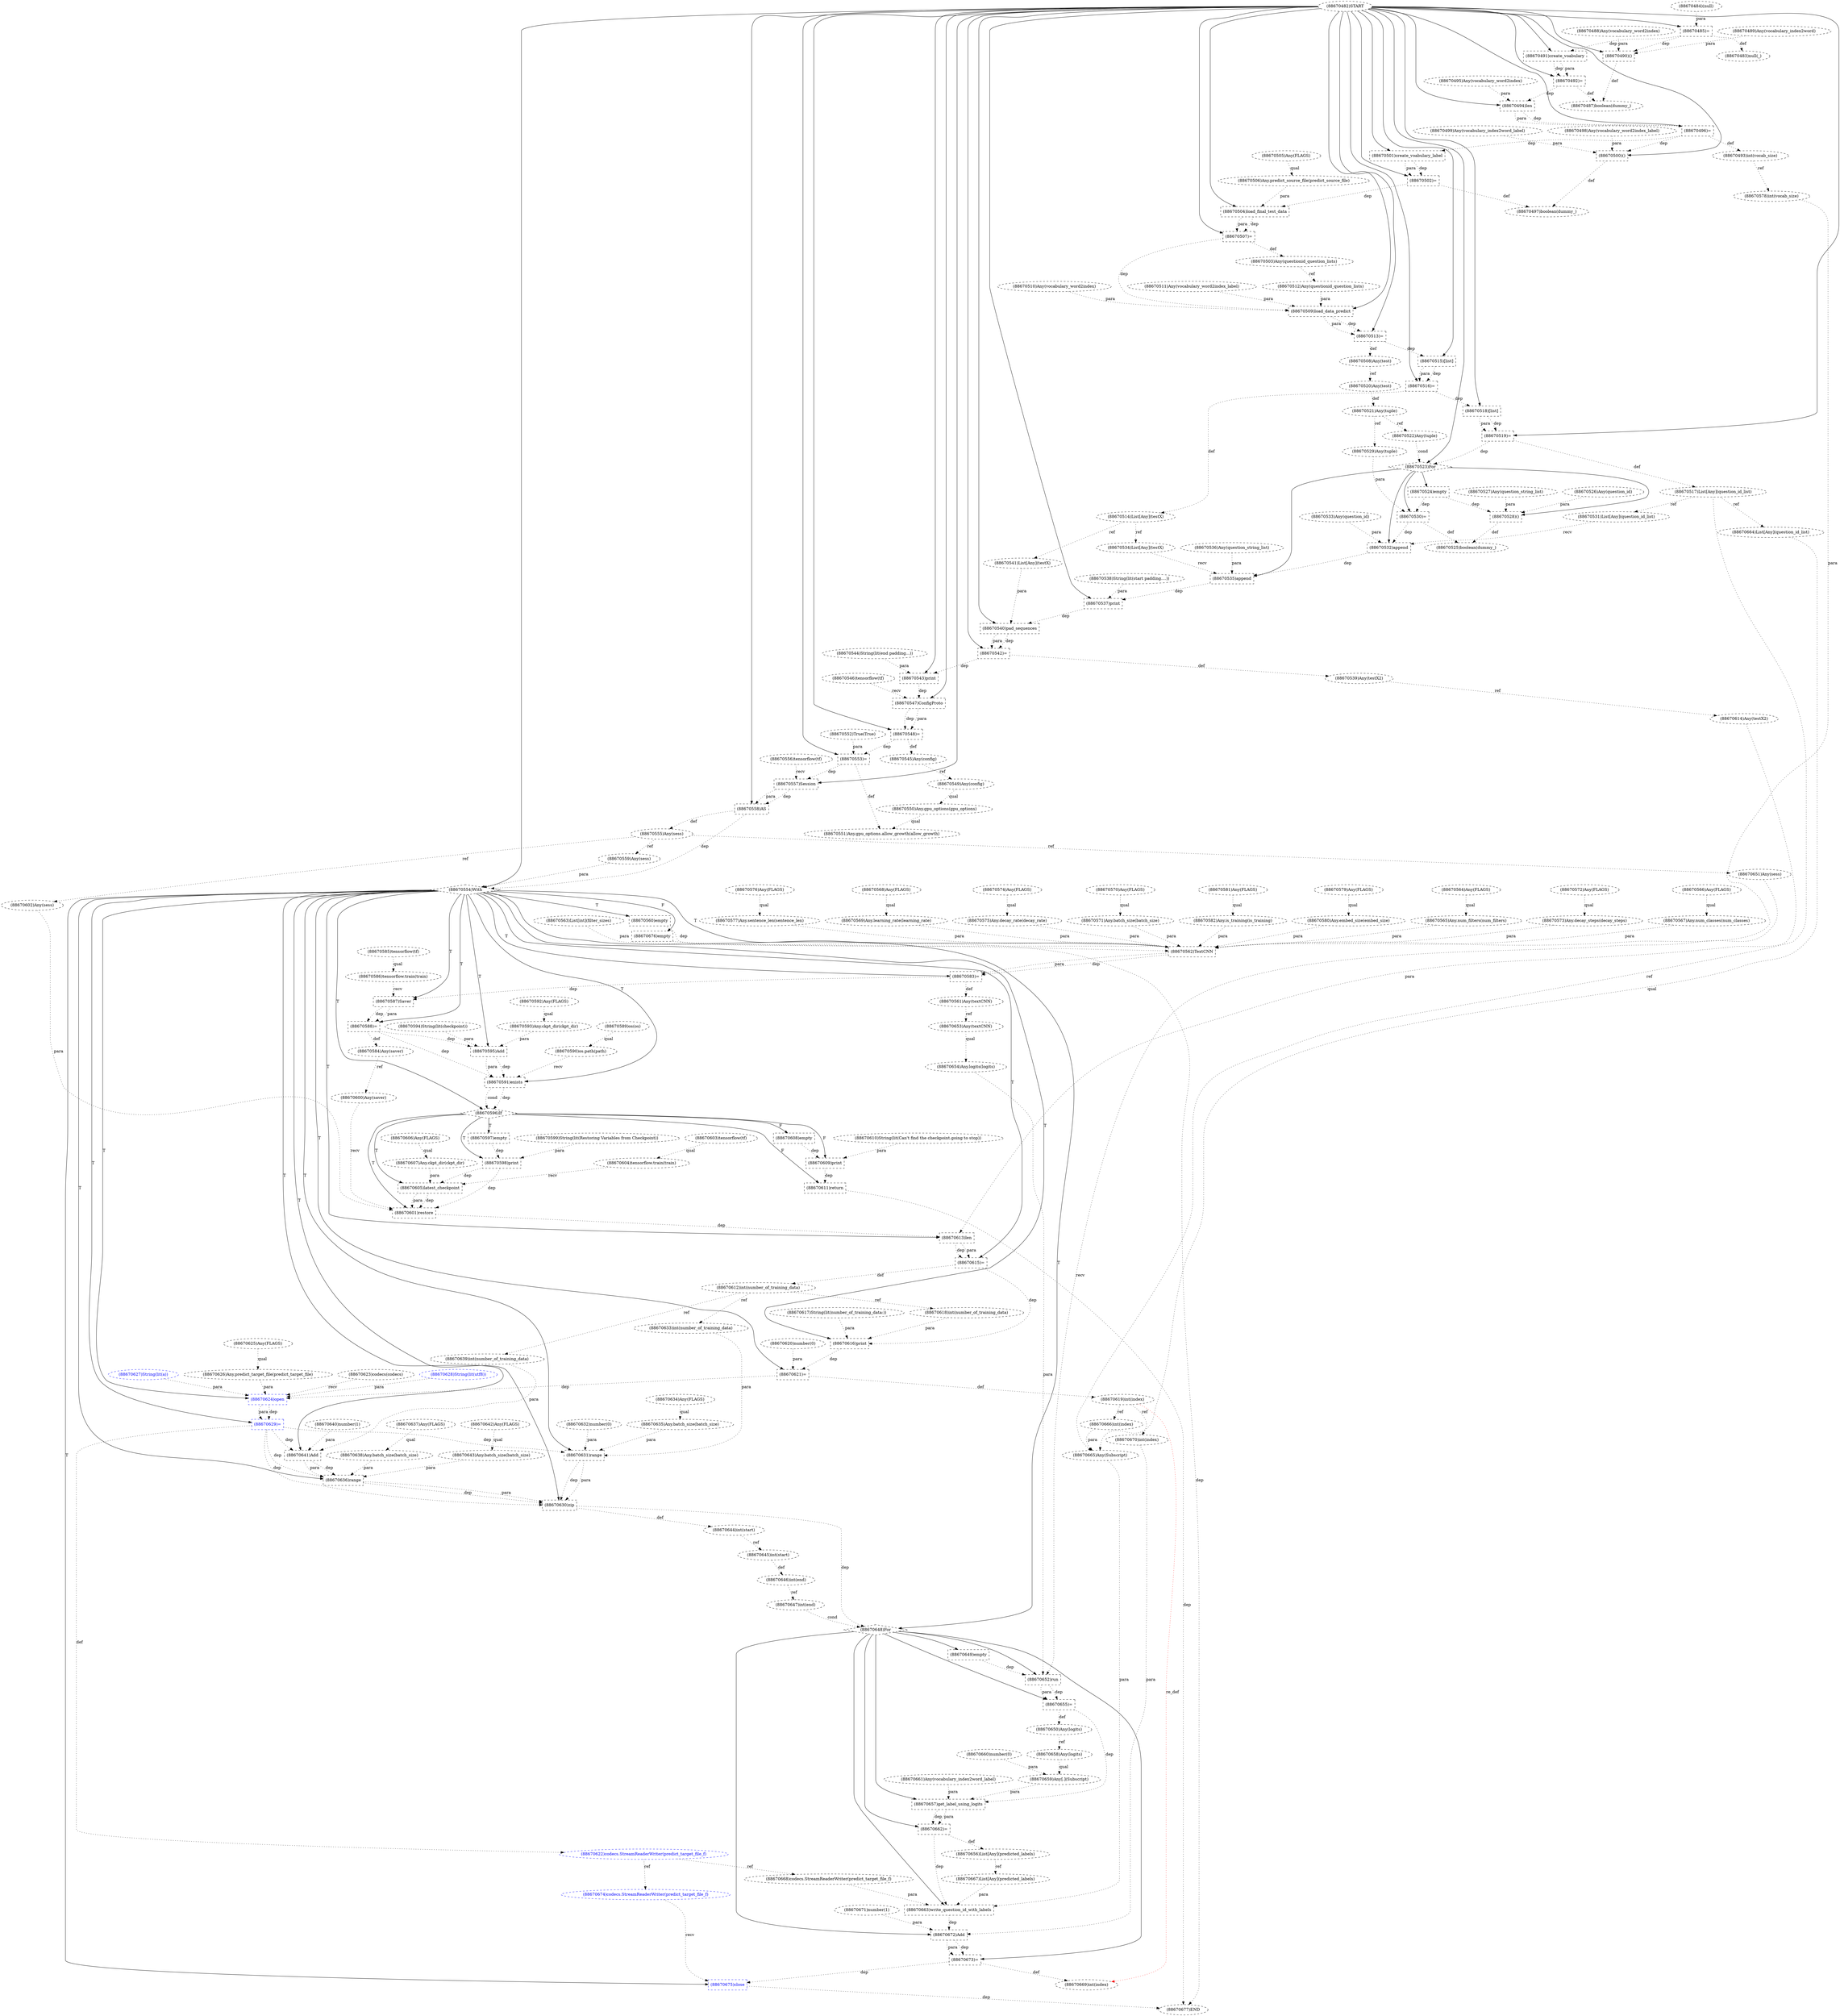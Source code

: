 digraph G {
1 [label="(88670607)Any.ckpt_dir(ckpt_dir)" shape=ellipse style=dashed]
2 [label="(88670666)int(index)" shape=ellipse style=dashed]
3 [label="(88670514)List[Any](testX)" shape=ellipse style=dashed]
4 [label="(88670510)Any(vocabulary_word2index)" shape=ellipse style=dashed]
5 [label="(88670670)int(index)" shape=ellipse style=dashed]
6 [label="(88670506)Any.predict_source_file(predict_source_file)" shape=ellipse style=dashed]
7 [label="(88670598)print" shape=box style=dashed]
8 [label="(88670584)Any(saver)" shape=ellipse style=dashed]
9 [label="(88670628)String(lit(utf8))" shape=ellipse style=dashed color=blue fontcolor=blue]
10 [label="(88670665)Any(Subscript)" shape=ellipse style=dashed]
11 [label="(88670633)int(number_of_training_data)" shape=ellipse style=dashed]
12 [label="(88670482)START" style=dashed]
13 [label="(88670552)True(True)" shape=ellipse style=dashed]
14 [label="(88670626)Any.predict_target_file(predict_target_file)" shape=ellipse style=dashed]
15 [label="(88670579)Any(FLAGS)" shape=ellipse style=dashed]
16 [label="(88670668)codecs.StreamReaderWriter(predict_target_file_f)" shape=ellipse style=dashed]
17 [label="(88670659)Any[.](Subscript)" shape=ellipse style=dashed]
18 [label="(88670495)Any(vocabulary_word2index)" shape=ellipse style=dashed]
19 [label="(88670550)Any.gpu_options(gpu_options)" shape=ellipse style=dashed]
20 [label="(88670497)boolean(dummy_)" shape=ellipse style=dashed]
21 [label="(88670644)int(start)" shape=ellipse style=dashed]
22 [label="(88670582)Any.is_training(is_training)" shape=ellipse style=dashed]
23 [label="(88670641)Add" shape=box style=dashed]
24 [label="(88670595)Add" shape=box style=dashed]
25 [label="(88670623)codecs(codecs)" shape=ellipse style=dashed]
26 [label="(88670489)Any(vocabulary_index2word)" shape=ellipse style=dashed]
27 [label="(88670669)int(index)" shape=ellipse style=dashed]
28 [label="(88670594)String(lit(checkpoint))" shape=ellipse style=dashed]
29 [label="(88670501)create_voabulary_label" shape=box style=dashed]
30 [label="(88670511)Any(vocabulary_word2index_label)" shape=ellipse style=dashed]
31 [label="(88670518)[list]" shape=box style=dashed]
32 [label="(88670615)=" shape=box style=dashed]
33 [label="(88670661)Any(vocabulary_index2word_label)" shape=ellipse style=dashed]
34 [label="(88670663)write_question_id_with_labels" shape=box style=dashed]
35 [label="(88670560)empty" shape=box style=dashed]
36 [label="(88670629)=" shape=box style=dashed color=blue fontcolor=blue]
37 [label="(88670648)For" shape=diamond style=dashed]
38 [label="(88670499)Any(vocabulary_index2word_label)" shape=ellipse style=dashed]
39 [label="(88670535)append" shape=box style=dashed]
40 [label="(88670583)=" shape=box style=dashed]
41 [label="(88670592)Any(FLAGS)" shape=ellipse style=dashed]
42 [label="(88670545)Any(config)" shape=ellipse style=dashed]
43 [label="(88670634)Any(FLAGS)" shape=ellipse style=dashed]
44 [label="(88670540)pad_sequences" shape=box style=dashed]
45 [label="(88670621)=" shape=box style=dashed]
46 [label="(88670638)Any.batch_size(batch_size)" shape=ellipse style=dashed]
47 [label="(88670577)Any.sentence_len(sentence_len)" shape=ellipse style=dashed]
48 [label="(88670537)print" shape=box style=dashed]
49 [label="(88670589)os(os)" shape=ellipse style=dashed]
50 [label="(88670599)String(lit(Restoring Variables from Checkpoint))" shape=ellipse style=dashed]
51 [label="(88670653)Any(textCNN)" shape=ellipse style=dashed]
52 [label="(88670569)Any.learning_rate(learning_rate)" shape=ellipse style=dashed]
53 [label="(88670627)String(lit(a))" shape=ellipse style=dashed color=blue fontcolor=blue]
54 [label="(88670575)Any.decay_rate(decay_rate)" shape=ellipse style=dashed]
55 [label="(88670612)int(number_of_training_data)" shape=ellipse style=dashed]
56 [label="(88670651)Any(sess)" shape=ellipse style=dashed]
57 [label="(88670530)=" shape=box style=dashed]
58 [label="(88670614)Any(testX2)" shape=ellipse style=dashed]
59 [label="(88670671)number(1)" shape=ellipse style=dashed]
60 [label="(88670524)empty" shape=box style=dashed]
61 [label="(88670541)List[Any](testX)" shape=ellipse style=dashed]
62 [label="(88670654)Any.logits(logits)" shape=ellipse style=dashed]
63 [label="(88670636)range" shape=box style=dashed]
64 [label="(88670515)[list]" shape=box style=dashed]
65 [label="(88670557)Session" shape=box style=dashed]
66 [label="(88670520)Any(test)" shape=ellipse style=dashed]
67 [label="(88670602)Any(sess)" shape=ellipse style=dashed]
68 [label="(88670528)()" shape=box style=dashed]
69 [label="(88670505)Any(FLAGS)" shape=ellipse style=dashed]
70 [label="(88670556)tensorflow(tf)" shape=ellipse style=dashed]
71 [label="(88670676)empty" shape=box style=dashed]
72 [label="(88670494)len" shape=box style=dashed]
73 [label="(88670570)Any(FLAGS)" shape=ellipse style=dashed]
74 [label="(88670571)Any.batch_size(batch_size)" shape=ellipse style=dashed]
75 [label="(88670493)int(vocab_size)" shape=ellipse style=dashed]
76 [label="(88670548)=" shape=box style=dashed]
77 [label="(88670503)Any(questionid_question_lists)" shape=ellipse style=dashed]
78 [label="(88670544)String(lit(end padding...))" shape=ellipse style=dashed]
79 [label="(88670564)Any(FLAGS)" shape=ellipse style=dashed]
80 [label="(88670625)Any(FLAGS)" shape=ellipse style=dashed]
81 [label="(88670521)Any(tuple)" shape=ellipse style=dashed]
82 [label="(88670640)number(1)" shape=ellipse style=dashed]
83 [label="(88670658)Any(logits)" shape=ellipse style=dashed]
84 [label="(88670650)Any(logits)" shape=ellipse style=dashed]
85 [label="(88670591)exists" shape=box style=dashed]
86 [label="(88670561)Any(textCNN)" shape=ellipse style=dashed]
87 [label="(88670655)=" shape=box style=dashed]
88 [label="(88670578)int(vocab_size)" shape=ellipse style=dashed]
89 [label="(88670488)Any(vocabulary_word2index)" shape=ellipse style=dashed]
90 [label="(88670652)run" shape=box style=dashed]
91 [label="(88670559)Any(sess)" shape=ellipse style=dashed]
92 [label="(88670563)List[int](filter_sizes)" shape=ellipse style=dashed]
93 [label="(88670632)number(0)" shape=ellipse style=dashed]
94 [label="(88670576)Any(FLAGS)" shape=ellipse style=dashed]
95 [label="(88670549)Any(config)" shape=ellipse style=dashed]
96 [label="(88670593)Any.ckpt_dir(ckpt_dir)" shape=ellipse style=dashed]
97 [label="(88670675)close" shape=box style=dashed color=blue fontcolor=blue]
98 [label="(88670483)null(_)" shape=ellipse style=dashed]
99 [label="(88670639)int(number_of_training_data)" shape=ellipse style=dashed]
100 [label="(88670630)zip" shape=box style=dashed]
101 [label="(88670580)Any.embed_size(embed_size)" shape=ellipse style=dashed]
102 [label="(88670677)END" style=dashed]
103 [label="(88670672)Add" shape=box style=dashed]
104 [label="(88670568)Any(FLAGS)" shape=ellipse style=dashed]
105 [label="(88670484)(null)" shape=ellipse style=dashed]
106 [label="(88670596)If" shape=diamond style=dashed]
107 [label="(88670662)=" shape=box style=dashed]
108 [label="(88670565)Any.num_filters(num_filters)" shape=ellipse style=dashed]
109 [label="(88670574)Any(FLAGS)" shape=ellipse style=dashed]
110 [label="(88670492)=" shape=box style=dashed]
111 [label="(88670498)Any(vocabulary_word2index_label)" shape=ellipse style=dashed]
112 [label="(88670531)List[Any](question_id_list)" shape=ellipse style=dashed]
113 [label="(88670485)=" shape=box style=dashed]
114 [label="(88670523)For" shape=diamond style=dashed]
115 [label="(88670587)Saver" shape=box style=dashed]
116 [label="(88670525)boolean(dummy_)" shape=ellipse style=dashed]
117 [label="(88670547)ConfigProto" shape=box style=dashed]
118 [label="(88670573)Any.decay_steps(decay_steps)" shape=ellipse style=dashed]
119 [label="(88670562)TextCNN" shape=box style=dashed]
120 [label="(88670558)AS" shape=box style=dashed]
121 [label="(88670603)tensorflow(tf)" shape=ellipse style=dashed]
122 [label="(88670673)=" shape=box style=dashed]
123 [label="(88670611)return" shape=box style=dashed]
124 [label="(88670645)int(start)" shape=ellipse style=dashed]
125 [label="(88670539)Any(testX2)" shape=ellipse style=dashed]
126 [label="(88670646)int(end)" shape=ellipse style=dashed]
127 [label="(88670534)List[Any](testX)" shape=ellipse style=dashed]
128 [label="(88670496)=" shape=box style=dashed]
129 [label="(88670529)Any(tuple)" shape=ellipse style=dashed]
130 [label="(88670610)String(lit(Can't find the checkpoint.going to stop))" shape=ellipse style=dashed]
131 [label="(88670554)With" shape=diamond style=dashed]
132 [label="(88670509)load_data_predict" shape=box style=dashed]
133 [label="(88670527)Any(question_string_list)" shape=ellipse style=dashed]
134 [label="(88670642)Any(FLAGS)" shape=ellipse style=dashed]
135 [label="(88670647)int(end)" shape=ellipse style=dashed]
136 [label="(88670667)List[Any](predicted_labels)" shape=ellipse style=dashed]
137 [label="(88670542)=" shape=box style=dashed]
138 [label="(88670517)List[Any](question_id_list)" shape=ellipse style=dashed]
139 [label="(88670585)tensorflow(tf)" shape=ellipse style=dashed]
140 [label="(88670657)get_label_using_logits" shape=box style=dashed]
141 [label="(88670601)restore" shape=box style=dashed]
142 [label="(88670487)boolean(dummy_)" shape=ellipse style=dashed]
143 [label="(88670600)Any(saver)" shape=ellipse style=dashed]
144 [label="(88670618)int(number_of_training_data)" shape=ellipse style=dashed]
145 [label="(88670551)Any.gpu_options.allow_growth(allow_growth)" shape=ellipse style=dashed]
146 [label="(88670631)range" shape=box style=dashed]
147 [label="(88670491)create_voabulary" shape=box style=dashed]
148 [label="(88670532)append" shape=box style=dashed]
149 [label="(88670619)int(index)" shape=ellipse style=dashed]
150 [label="(88670635)Any.batch_size(batch_size)" shape=ellipse style=dashed]
151 [label="(88670606)Any(FLAGS)" shape=ellipse style=dashed]
152 [label="(88670512)Any(questionid_question_lists)" shape=ellipse style=dashed]
153 [label="(88670605)latest_checkpoint" shape=box style=dashed]
154 [label="(88670519)=" shape=box style=dashed]
155 [label="(88670608)empty" shape=box style=dashed]
156 [label="(88670508)Any(test)" shape=ellipse style=dashed]
157 [label="(88670546)tensorflow(tf)" shape=ellipse style=dashed]
158 [label="(88670643)Any.batch_size(batch_size)" shape=ellipse style=dashed]
159 [label="(88670490)()" shape=box style=dashed]
160 [label="(88670617)String(lit(number_of_training_data:))" shape=ellipse style=dashed]
161 [label="(88670555)Any(sess)" shape=ellipse style=dashed]
162 [label="(88670604)tensorflow.train(train)" shape=ellipse style=dashed]
163 [label="(88670664)List[Any](question_id_list)" shape=ellipse style=dashed]
164 [label="(88670533)Any(question_id)" shape=ellipse style=dashed]
165 [label="(88670522)Any(tuple)" shape=ellipse style=dashed]
166 [label="(88670572)Any(FLAGS)" shape=ellipse style=dashed]
167 [label="(88670660)number(0)" shape=ellipse style=dashed]
168 [label="(88670516)=" shape=box style=dashed]
169 [label="(88670538)String(lit(start padding....))" shape=ellipse style=dashed]
170 [label="(88670553)=" shape=box style=dashed]
171 [label="(88670609)print" shape=box style=dashed]
172 [label="(88670567)Any.num_classes(num_classes)" shape=ellipse style=dashed]
173 [label="(88670566)Any(FLAGS)" shape=ellipse style=dashed]
174 [label="(88670637)Any(FLAGS)" shape=ellipse style=dashed]
175 [label="(88670616)print" shape=box style=dashed]
176 [label="(88670597)empty" shape=box style=dashed]
177 [label="(88670624)open" shape=box style=dashed color=blue fontcolor=blue]
178 [label="(88670543)print" shape=box style=dashed]
179 [label="(88670526)Any(question_id)" shape=ellipse style=dashed]
180 [label="(88670622)codecs.StreamReaderWriter(predict_target_file_f)" shape=ellipse style=dashed color=blue fontcolor=blue]
181 [label="(88670536)Any(question_string_list)" shape=ellipse style=dashed]
182 [label="(88670500)()" shape=box style=dashed]
183 [label="(88670504)load_final_test_data" shape=box style=dashed]
184 [label="(88670502)=" shape=box style=dashed]
185 [label="(88670649)empty" shape=box style=dashed]
186 [label="(88670581)Any(FLAGS)" shape=ellipse style=dashed]
187 [label="(88670674)codecs.StreamReaderWriter(predict_target_file_f)" shape=ellipse style=dashed color=blue fontcolor=blue]
188 [label="(88670590)os.path(path)" shape=ellipse style=dashed]
189 [label="(88670620)number(0)" shape=ellipse style=dashed]
190 [label="(88670588)=" shape=box style=dashed]
191 [label="(88670656)List[Any](predicted_labels)" shape=ellipse style=dashed]
192 [label="(88670586)tensorflow.train(train)" shape=ellipse style=dashed]
193 [label="(88670613)len" shape=box style=dashed]
194 [label="(88670507)=" shape=box style=dashed]
195 [label="(88670513)=" shape=box style=dashed]
151 -> 1 [label="qual" style=dotted];
149 -> 2 [label="ref" style=dotted];
168 -> 3 [label="def" style=dotted];
149 -> 5 [label="ref" style=dotted];
69 -> 6 [label="qual" style=dotted];
106 -> 7 [label="T"];
50 -> 7 [label="para" style=dotted];
176 -> 7 [label="dep" style=dotted];
190 -> 8 [label="def" style=dotted];
163 -> 10 [label="qual" style=dotted];
2 -> 10 [label="para" style=dotted];
138 -> 10 [label="ref" style=dotted];
55 -> 11 [label="ref" style=dotted];
80 -> 14 [label="qual" style=dotted];
180 -> 16 [label="ref" style=dotted];
83 -> 17 [label="qual" style=dotted];
167 -> 17 [label="para" style=dotted];
95 -> 19 [label="qual" style=dotted];
182 -> 20 [label="def" style=dotted];
184 -> 20 [label="def" style=dotted];
100 -> 21 [label="def" style=dotted];
186 -> 22 [label="qual" style=dotted];
131 -> 23 [label="T"];
99 -> 23 [label="para" style=dotted];
82 -> 23 [label="para" style=dotted];
36 -> 23 [label="dep" style=dotted];
131 -> 24 [label="T"];
96 -> 24 [label="para" style=dotted];
28 -> 24 [label="para" style=dotted];
190 -> 24 [label="dep" style=dotted];
122 -> 27 [label="def" style=dotted];
149 -> 27 [label="re_def" style=dotted color=red];
12 -> 29 [label="" style=solid];
128 -> 29 [label="dep" style=dotted];
12 -> 31 [label="" style=solid];
168 -> 31 [label="dep" style=dotted];
131 -> 32 [label="T"];
193 -> 32 [label="dep" style=dotted];
193 -> 32 [label="para" style=dotted];
37 -> 34 [label="" style=solid];
10 -> 34 [label="para" style=dotted];
136 -> 34 [label="para" style=dotted];
16 -> 34 [label="para" style=dotted];
107 -> 34 [label="dep" style=dotted];
131 -> 35 [label="T"];
131 -> 36 [label="T"];
177 -> 36 [label="dep" style=dotted];
177 -> 36 [label="para" style=dotted];
131 -> 37 [label="T"];
100 -> 37 [label="dep" style=dotted];
135 -> 37 [label="cond" style=dotted];
114 -> 39 [label="" style=solid];
127 -> 39 [label="recv" style=dotted];
181 -> 39 [label="para" style=dotted];
148 -> 39 [label="dep" style=dotted];
131 -> 40 [label="T"];
119 -> 40 [label="dep" style=dotted];
119 -> 40 [label="para" style=dotted];
76 -> 42 [label="def" style=dotted];
12 -> 44 [label="" style=solid];
61 -> 44 [label="para" style=dotted];
48 -> 44 [label="dep" style=dotted];
131 -> 45 [label="T"];
189 -> 45 [label="para" style=dotted];
175 -> 45 [label="dep" style=dotted];
174 -> 46 [label="qual" style=dotted];
94 -> 47 [label="qual" style=dotted];
12 -> 48 [label="" style=solid];
169 -> 48 [label="para" style=dotted];
39 -> 48 [label="dep" style=dotted];
86 -> 51 [label="ref" style=dotted];
104 -> 52 [label="qual" style=dotted];
109 -> 54 [label="qual" style=dotted];
32 -> 55 [label="def" style=dotted];
161 -> 56 [label="ref" style=dotted];
114 -> 57 [label="" style=solid];
129 -> 57 [label="para" style=dotted];
60 -> 57 [label="dep" style=dotted];
125 -> 58 [label="ref" style=dotted];
114 -> 60 [label="" style=solid];
3 -> 61 [label="ref" style=dotted];
51 -> 62 [label="qual" style=dotted];
131 -> 63 [label="T"];
46 -> 63 [label="para" style=dotted];
23 -> 63 [label="dep" style=dotted];
23 -> 63 [label="para" style=dotted];
158 -> 63 [label="para" style=dotted];
36 -> 63 [label="dep" style=dotted];
12 -> 64 [label="" style=solid];
195 -> 64 [label="dep" style=dotted];
12 -> 65 [label="" style=solid];
70 -> 65 [label="recv" style=dotted];
170 -> 65 [label="dep" style=dotted];
156 -> 66 [label="ref" style=dotted];
161 -> 67 [label="ref" style=dotted];
114 -> 68 [label="" style=solid];
179 -> 68 [label="para" style=dotted];
133 -> 68 [label="para" style=dotted];
60 -> 68 [label="dep" style=dotted];
131 -> 71 [label="F"];
12 -> 72 [label="" style=solid];
18 -> 72 [label="para" style=dotted];
110 -> 72 [label="dep" style=dotted];
73 -> 74 [label="qual" style=dotted];
128 -> 75 [label="def" style=dotted];
12 -> 76 [label="" style=solid];
117 -> 76 [label="dep" style=dotted];
117 -> 76 [label="para" style=dotted];
194 -> 77 [label="def" style=dotted];
66 -> 81 [label="def" style=dotted];
84 -> 83 [label="ref" style=dotted];
87 -> 84 [label="def" style=dotted];
131 -> 85 [label="T"];
188 -> 85 [label="recv" style=dotted];
24 -> 85 [label="dep" style=dotted];
24 -> 85 [label="para" style=dotted];
190 -> 85 [label="dep" style=dotted];
40 -> 86 [label="def" style=dotted];
37 -> 87 [label="" style=solid];
90 -> 87 [label="dep" style=dotted];
90 -> 87 [label="para" style=dotted];
75 -> 88 [label="ref" style=dotted];
37 -> 90 [label="" style=solid];
56 -> 90 [label="recv" style=dotted];
62 -> 90 [label="para" style=dotted];
185 -> 90 [label="dep" style=dotted];
161 -> 91 [label="ref" style=dotted];
42 -> 95 [label="ref" style=dotted];
41 -> 96 [label="qual" style=dotted];
131 -> 97 [label="T"];
187 -> 97 [label="recv" style=dotted];
122 -> 97 [label="dep" style=dotted];
113 -> 98 [label="def" style=dotted];
55 -> 99 [label="ref" style=dotted];
131 -> 100 [label="T"];
146 -> 100 [label="dep" style=dotted];
146 -> 100 [label="para" style=dotted];
63 -> 100 [label="dep" style=dotted];
63 -> 100 [label="para" style=dotted];
36 -> 100 [label="dep" style=dotted];
15 -> 101 [label="qual" style=dotted];
123 -> 102 [label="dep" style=dotted];
97 -> 102 [label="dep" style=dotted];
71 -> 102 [label="dep" style=dotted];
37 -> 103 [label="" style=solid];
5 -> 103 [label="para" style=dotted];
59 -> 103 [label="para" style=dotted];
34 -> 103 [label="dep" style=dotted];
131 -> 106 [label="T"];
85 -> 106 [label="dep" style=dotted];
85 -> 106 [label="cond" style=dotted];
37 -> 107 [label="" style=solid];
140 -> 107 [label="dep" style=dotted];
140 -> 107 [label="para" style=dotted];
79 -> 108 [label="qual" style=dotted];
12 -> 110 [label="" style=solid];
147 -> 110 [label="dep" style=dotted];
147 -> 110 [label="para" style=dotted];
138 -> 112 [label="ref" style=dotted];
12 -> 113 [label="" style=solid];
105 -> 113 [label="para" style=dotted];
12 -> 114 [label="" style=solid];
165 -> 114 [label="cond" style=dotted];
154 -> 114 [label="dep" style=dotted];
131 -> 115 [label="T"];
192 -> 115 [label="recv" style=dotted];
40 -> 115 [label="dep" style=dotted];
68 -> 116 [label="def" style=dotted];
57 -> 116 [label="def" style=dotted];
12 -> 117 [label="" style=solid];
157 -> 117 [label="recv" style=dotted];
178 -> 117 [label="dep" style=dotted];
166 -> 118 [label="qual" style=dotted];
131 -> 119 [label="T"];
92 -> 119 [label="para" style=dotted];
108 -> 119 [label="para" style=dotted];
172 -> 119 [label="para" style=dotted];
52 -> 119 [label="para" style=dotted];
74 -> 119 [label="para" style=dotted];
118 -> 119 [label="para" style=dotted];
54 -> 119 [label="para" style=dotted];
47 -> 119 [label="para" style=dotted];
88 -> 119 [label="para" style=dotted];
101 -> 119 [label="para" style=dotted];
22 -> 119 [label="para" style=dotted];
35 -> 119 [label="dep" style=dotted];
12 -> 120 [label="" style=solid];
65 -> 120 [label="dep" style=dotted];
65 -> 120 [label="para" style=dotted];
37 -> 122 [label="" style=solid];
103 -> 122 [label="dep" style=dotted];
103 -> 122 [label="para" style=dotted];
106 -> 123 [label="F"];
171 -> 123 [label="dep" style=dotted];
21 -> 124 [label="ref" style=dotted];
137 -> 125 [label="def" style=dotted];
124 -> 126 [label="def" style=dotted];
3 -> 127 [label="ref" style=dotted];
12 -> 128 [label="" style=solid];
72 -> 128 [label="dep" style=dotted];
72 -> 128 [label="para" style=dotted];
81 -> 129 [label="ref" style=dotted];
12 -> 131 [label="" style=solid];
120 -> 131 [label="dep" style=dotted];
91 -> 131 [label="para" style=dotted];
12 -> 132 [label="" style=solid];
4 -> 132 [label="para" style=dotted];
30 -> 132 [label="para" style=dotted];
152 -> 132 [label="para" style=dotted];
194 -> 132 [label="dep" style=dotted];
126 -> 135 [label="ref" style=dotted];
191 -> 136 [label="ref" style=dotted];
12 -> 137 [label="" style=solid];
44 -> 137 [label="dep" style=dotted];
44 -> 137 [label="para" style=dotted];
154 -> 138 [label="def" style=dotted];
37 -> 140 [label="" style=solid];
17 -> 140 [label="para" style=dotted];
33 -> 140 [label="para" style=dotted];
87 -> 140 [label="dep" style=dotted];
106 -> 141 [label="T"];
143 -> 141 [label="recv" style=dotted];
67 -> 141 [label="para" style=dotted];
153 -> 141 [label="dep" style=dotted];
153 -> 141 [label="para" style=dotted];
7 -> 141 [label="dep" style=dotted];
159 -> 142 [label="def" style=dotted];
110 -> 142 [label="def" style=dotted];
8 -> 143 [label="ref" style=dotted];
55 -> 144 [label="ref" style=dotted];
19 -> 145 [label="qual" style=dotted];
170 -> 145 [label="def" style=dotted];
131 -> 146 [label="T"];
93 -> 146 [label="para" style=dotted];
11 -> 146 [label="para" style=dotted];
150 -> 146 [label="para" style=dotted];
36 -> 146 [label="dep" style=dotted];
12 -> 147 [label="" style=solid];
113 -> 147 [label="dep" style=dotted];
114 -> 148 [label="" style=solid];
112 -> 148 [label="recv" style=dotted];
164 -> 148 [label="para" style=dotted];
57 -> 148 [label="dep" style=dotted];
45 -> 149 [label="def" style=dotted];
43 -> 150 [label="qual" style=dotted];
77 -> 152 [label="ref" style=dotted];
106 -> 153 [label="T"];
162 -> 153 [label="recv" style=dotted];
1 -> 153 [label="para" style=dotted];
7 -> 153 [label="dep" style=dotted];
12 -> 154 [label="" style=solid];
31 -> 154 [label="dep" style=dotted];
31 -> 154 [label="para" style=dotted];
106 -> 155 [label="F"];
195 -> 156 [label="def" style=dotted];
134 -> 158 [label="qual" style=dotted];
12 -> 159 [label="" style=solid];
89 -> 159 [label="para" style=dotted];
26 -> 159 [label="para" style=dotted];
113 -> 159 [label="dep" style=dotted];
120 -> 161 [label="def" style=dotted];
121 -> 162 [label="qual" style=dotted];
138 -> 163 [label="ref" style=dotted];
81 -> 165 [label="ref" style=dotted];
12 -> 168 [label="" style=solid];
64 -> 168 [label="dep" style=dotted];
64 -> 168 [label="para" style=dotted];
12 -> 170 [label="" style=solid];
13 -> 170 [label="para" style=dotted];
76 -> 170 [label="dep" style=dotted];
106 -> 171 [label="F"];
130 -> 171 [label="para" style=dotted];
155 -> 171 [label="dep" style=dotted];
173 -> 172 [label="qual" style=dotted];
131 -> 175 [label="T"];
160 -> 175 [label="para" style=dotted];
144 -> 175 [label="para" style=dotted];
32 -> 175 [label="dep" style=dotted];
106 -> 176 [label="T"];
131 -> 177 [label="T"];
25 -> 177 [label="recv" style=dotted];
14 -> 177 [label="para" style=dotted];
53 -> 177 [label="para" style=dotted];
9 -> 177 [label="para" style=dotted];
45 -> 177 [label="dep" style=dotted];
12 -> 178 [label="" style=solid];
78 -> 178 [label="para" style=dotted];
137 -> 178 [label="dep" style=dotted];
36 -> 180 [label="def" style=dotted];
12 -> 182 [label="" style=solid];
111 -> 182 [label="para" style=dotted];
38 -> 182 [label="para" style=dotted];
128 -> 182 [label="dep" style=dotted];
12 -> 183 [label="" style=solid];
6 -> 183 [label="para" style=dotted];
184 -> 183 [label="dep" style=dotted];
12 -> 184 [label="" style=solid];
29 -> 184 [label="dep" style=dotted];
29 -> 184 [label="para" style=dotted];
37 -> 185 [label="" style=solid];
180 -> 187 [label="ref" style=dotted];
49 -> 188 [label="qual" style=dotted];
131 -> 190 [label="T"];
115 -> 190 [label="dep" style=dotted];
115 -> 190 [label="para" style=dotted];
107 -> 191 [label="def" style=dotted];
139 -> 192 [label="qual" style=dotted];
131 -> 193 [label="T"];
58 -> 193 [label="para" style=dotted];
141 -> 193 [label="dep" style=dotted];
12 -> 194 [label="" style=solid];
183 -> 194 [label="dep" style=dotted];
183 -> 194 [label="para" style=dotted];
12 -> 195 [label="" style=solid];
132 -> 195 [label="dep" style=dotted];
132 -> 195 [label="para" style=dotted];
}